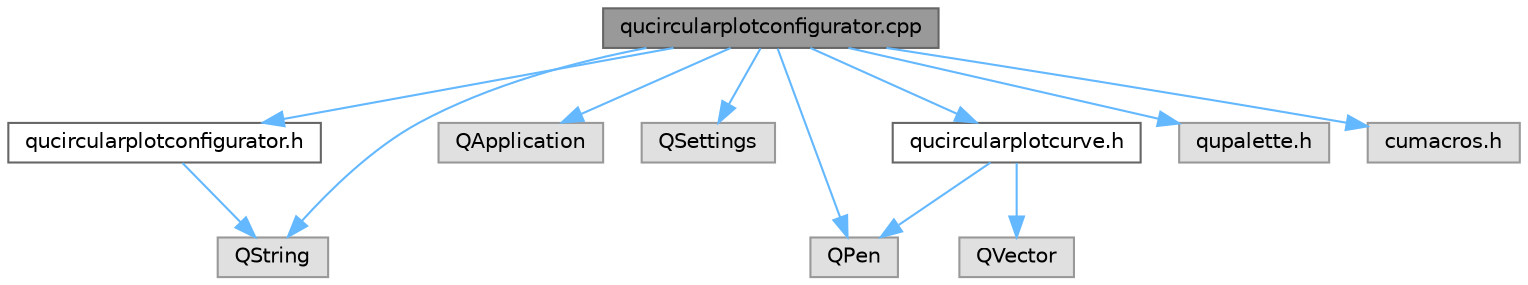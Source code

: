 digraph "qucircularplotconfigurator.cpp"
{
 // LATEX_PDF_SIZE
  bgcolor="transparent";
  edge [fontname=Helvetica,fontsize=10,labelfontname=Helvetica,labelfontsize=10];
  node [fontname=Helvetica,fontsize=10,shape=box,height=0.2,width=0.4];
  Node1 [label="qucircularplotconfigurator.cpp",height=0.2,width=0.4,color="gray40", fillcolor="grey60", style="filled", fontcolor="black",tooltip=" "];
  Node1 -> Node2 [color="steelblue1",style="solid"];
  Node2 [label="qucircularplotconfigurator.h",height=0.2,width=0.4,color="grey40", fillcolor="white", style="filled",URL="$qucircularplotconfigurator_8h.html",tooltip=" "];
  Node2 -> Node3 [color="steelblue1",style="solid"];
  Node3 [label="QString",height=0.2,width=0.4,color="grey60", fillcolor="#E0E0E0", style="filled",tooltip=" "];
  Node1 -> Node4 [color="steelblue1",style="solid"];
  Node4 [label="QApplication",height=0.2,width=0.4,color="grey60", fillcolor="#E0E0E0", style="filled",tooltip=" "];
  Node1 -> Node5 [color="steelblue1",style="solid"];
  Node5 [label="QSettings",height=0.2,width=0.4,color="grey60", fillcolor="#E0E0E0", style="filled",tooltip=" "];
  Node1 -> Node3 [color="steelblue1",style="solid"];
  Node1 -> Node6 [color="steelblue1",style="solid"];
  Node6 [label="QPen",height=0.2,width=0.4,color="grey60", fillcolor="#E0E0E0", style="filled",tooltip=" "];
  Node1 -> Node7 [color="steelblue1",style="solid"];
  Node7 [label="qucircularplotcurve.h",height=0.2,width=0.4,color="grey40", fillcolor="white", style="filled",URL="$qucircularplotcurve_8h.html",tooltip=" "];
  Node7 -> Node8 [color="steelblue1",style="solid"];
  Node8 [label="QVector",height=0.2,width=0.4,color="grey60", fillcolor="#E0E0E0", style="filled",tooltip=" "];
  Node7 -> Node6 [color="steelblue1",style="solid"];
  Node1 -> Node9 [color="steelblue1",style="solid"];
  Node9 [label="qupalette.h",height=0.2,width=0.4,color="grey60", fillcolor="#E0E0E0", style="filled",tooltip=" "];
  Node1 -> Node10 [color="steelblue1",style="solid"];
  Node10 [label="cumacros.h",height=0.2,width=0.4,color="grey60", fillcolor="#E0E0E0", style="filled",tooltip=" "];
}
